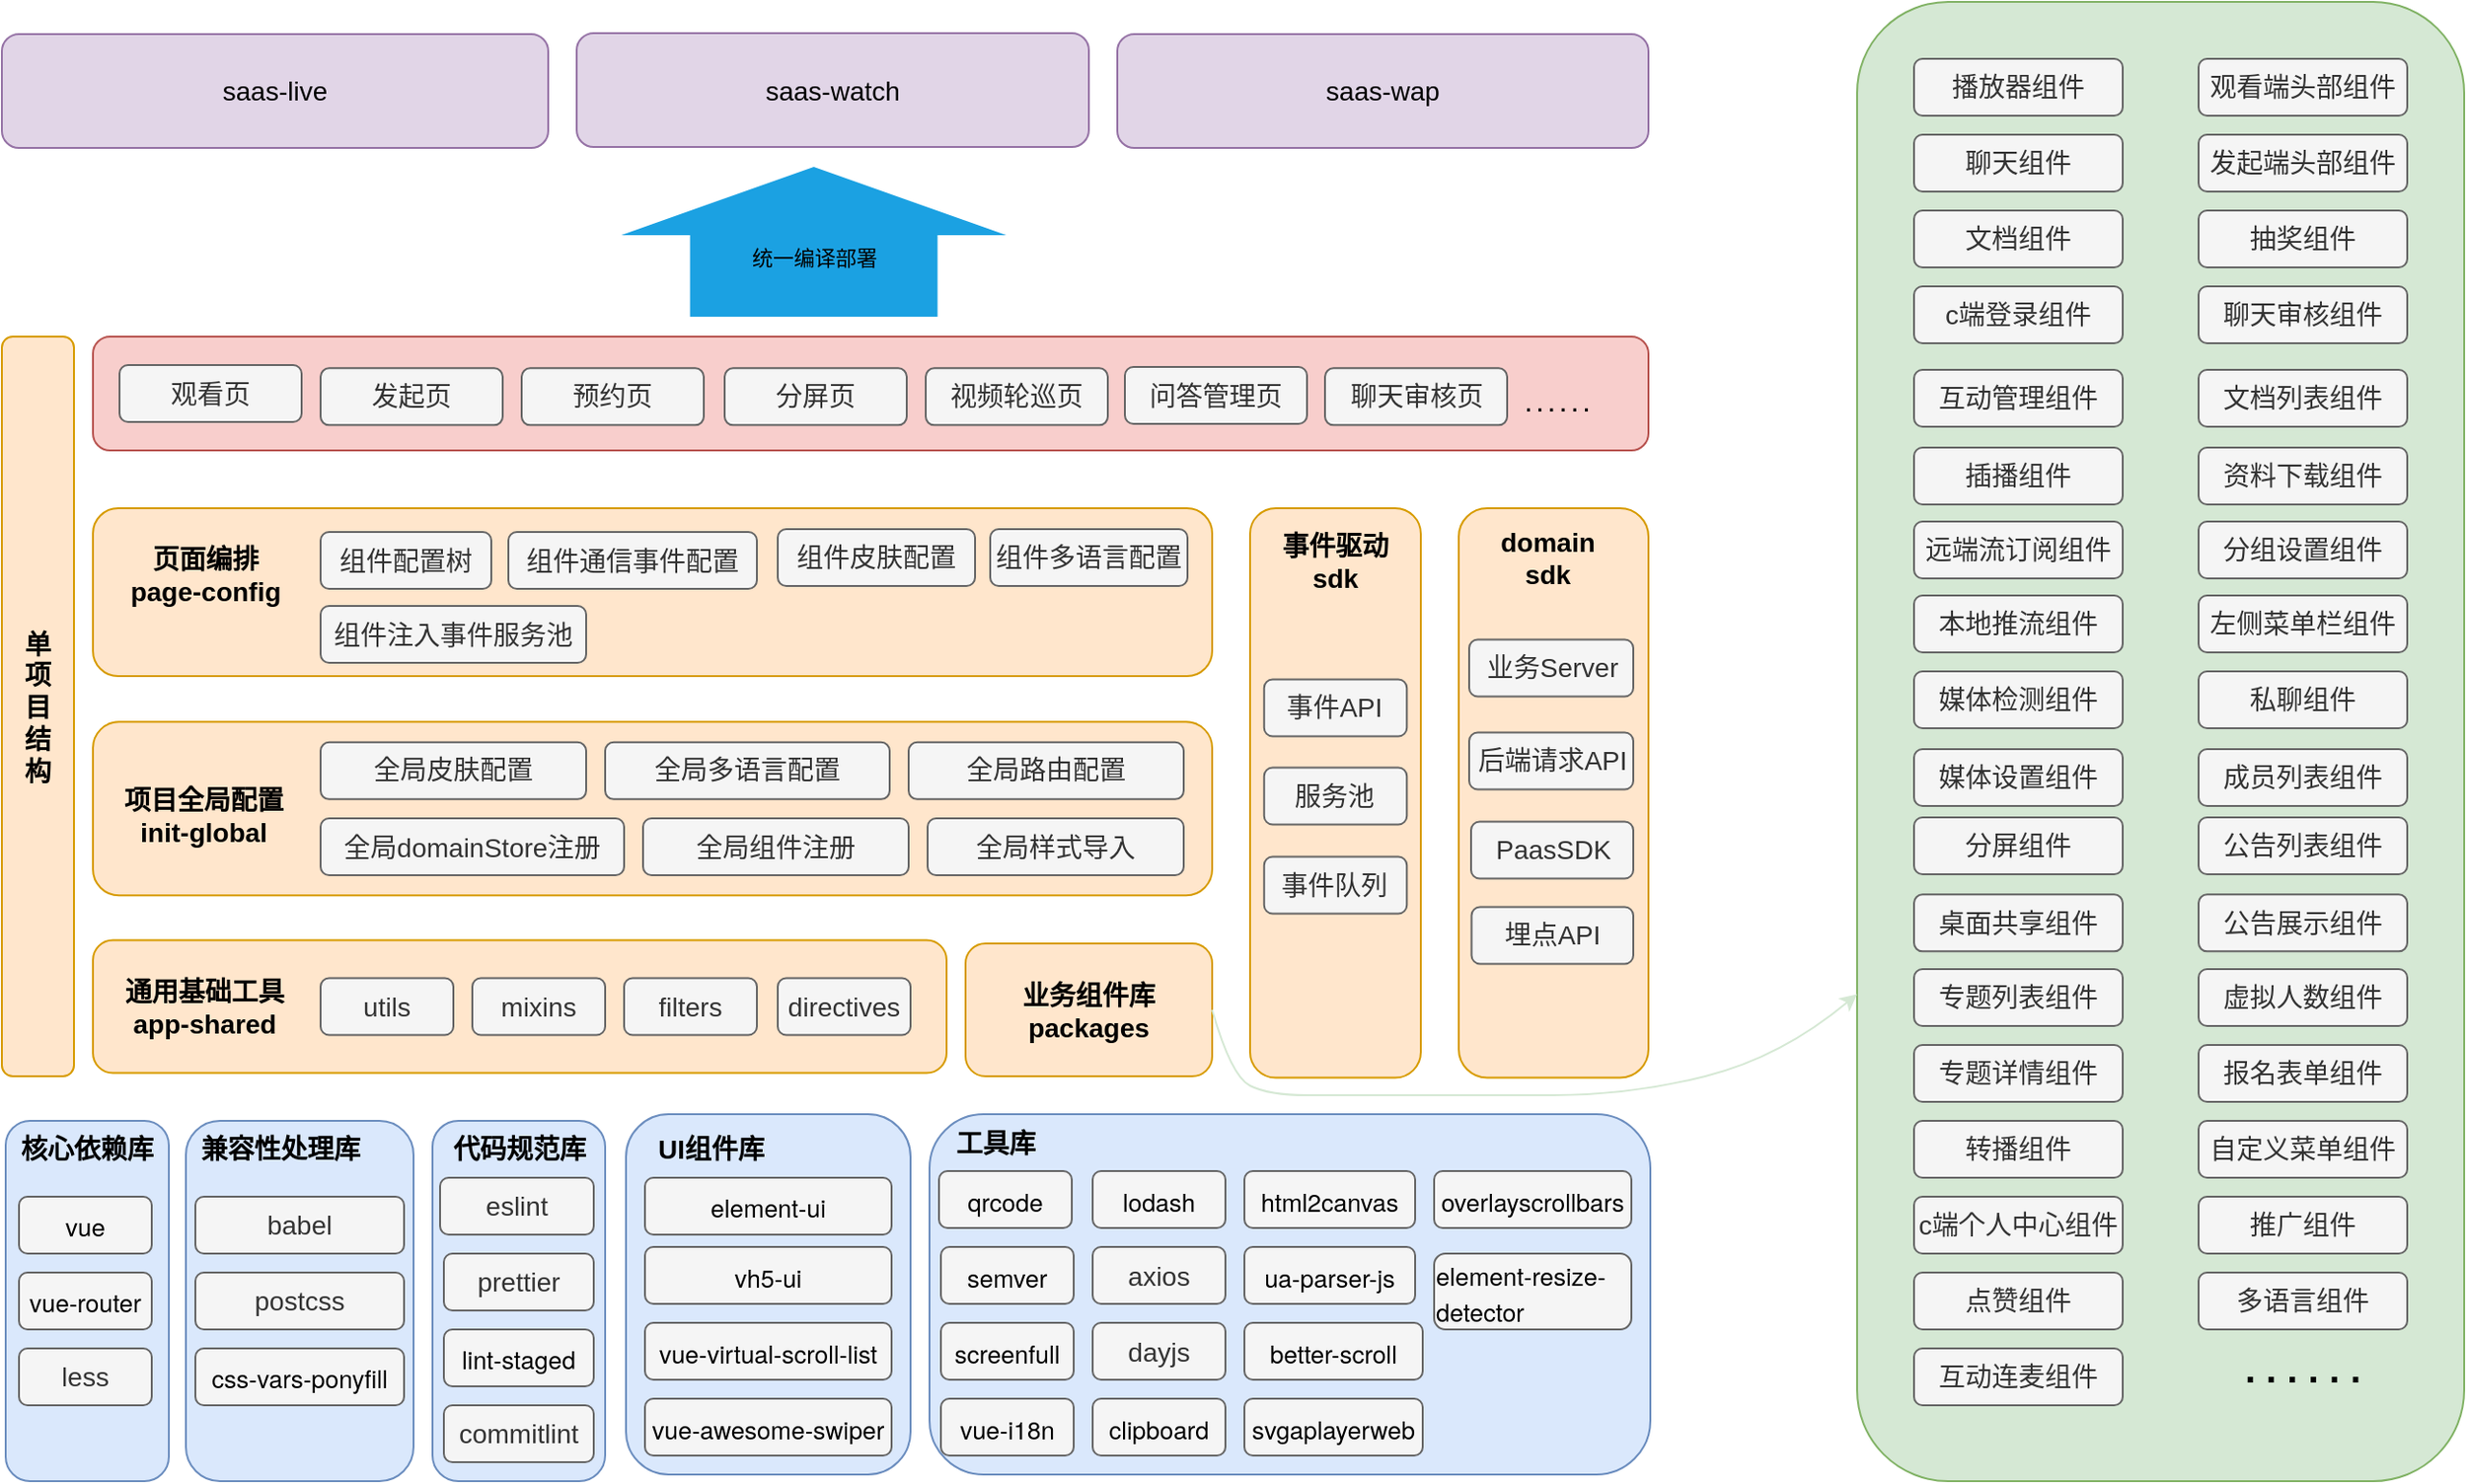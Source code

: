 <mxfile version="20.5.3" type="device"><diagram id="Uu5aqCK5K7ES3KYPdEW4" name="第 1 页"><mxGraphModel dx="1377" dy="705" grid="1" gridSize="10" guides="1" tooltips="1" connect="1" arrows="1" fold="1" page="1" pageScale="1" pageWidth="827" pageHeight="1169" math="0" shadow="0"><root><mxCell id="0"/><mxCell id="1" parent="0"/><mxCell id="Jbma1Zvgl1N0jQV0L-TG-1" value="" style="rounded=1;whiteSpace=wrap;html=1;fillColor=#ffe6cc;strokeColor=#d79b00;" parent="1" vertex="1"><mxGeometry x="208" y="654.75" width="450" height="70" as="geometry"/></mxCell><mxCell id="Jbma1Zvgl1N0jQV0L-TG-2" value="&lt;font style=&quot;font-size: 14px;&quot;&gt;&lt;b&gt;通用基础工具app-shared&lt;/b&gt;&lt;/font&gt;" style="text;html=1;strokeColor=none;fillColor=none;align=center;verticalAlign=middle;whiteSpace=wrap;rounded=0;" parent="1" vertex="1"><mxGeometry x="222" y="674.75" width="90" height="30" as="geometry"/></mxCell><mxCell id="Jbma1Zvgl1N0jQV0L-TG-3" value="&lt;font style=&quot;font-size: 14px;&quot;&gt;utils&lt;/font&gt;" style="rounded=1;whiteSpace=wrap;html=1;fillColor=#f5f5f5;strokeColor=#666666;fontColor=#333333;" parent="1" vertex="1"><mxGeometry x="328" y="674.75" width="70" height="30" as="geometry"/></mxCell><mxCell id="Jbma1Zvgl1N0jQV0L-TG-6" value="&lt;font style=&quot;font-size: 14px;&quot;&gt;filters&lt;/font&gt;" style="rounded=1;whiteSpace=wrap;html=1;fillColor=#f5f5f5;fontColor=#333333;strokeColor=#666666;" parent="1" vertex="1"><mxGeometry x="488" y="674.75" width="70" height="30" as="geometry"/></mxCell><mxCell id="Jbma1Zvgl1N0jQV0L-TG-7" value="&lt;font style=&quot;font-size: 14px;&quot;&gt;directives&lt;/font&gt;" style="rounded=1;whiteSpace=wrap;html=1;fillColor=#f5f5f5;fontColor=#333333;strokeColor=#666666;" parent="1" vertex="1"><mxGeometry x="569" y="674.75" width="70" height="30" as="geometry"/></mxCell><mxCell id="Jbma1Zvgl1N0jQV0L-TG-9" value="&lt;font style=&quot;font-size: 14px;&quot;&gt;&lt;b&gt;业务组件库 packages&lt;/b&gt;&lt;/font&gt;" style="rounded=1;whiteSpace=wrap;html=1;fillColor=#ffe6cc;strokeColor=#d79b00;" parent="1" vertex="1"><mxGeometry x="668" y="656.5" width="130" height="70" as="geometry"/></mxCell><mxCell id="Jbma1Zvgl1N0jQV0L-TG-10" value="" style="rounded=1;whiteSpace=wrap;html=1;fillColor=#d5e8d4;strokeColor=#82b366;" parent="1" vertex="1"><mxGeometry x="1138" y="160" width="320" height="780" as="geometry"/></mxCell><mxCell id="Jbma1Zvgl1N0jQV0L-TG-11" value="&lt;font style=&quot;font-size: 14px&quot;&gt;资料下载组件&lt;/font&gt;" style="rounded=1;whiteSpace=wrap;html=1;fontColor=#333333;fillColor=#f5f5f5;strokeColor=#666666;" parent="1" vertex="1"><mxGeometry x="1318" y="395" width="110" height="30" as="geometry"/></mxCell><mxCell id="Jbma1Zvgl1N0jQV0L-TG-12" value="&lt;font style=&quot;font-size: 14px&quot;&gt;左侧菜单栏组件&lt;/font&gt;" style="rounded=1;whiteSpace=wrap;html=1;fontColor=#333333;fillColor=#f5f5f5;strokeColor=#666666;" parent="1" vertex="1"><mxGeometry x="1318" y="473" width="110" height="30" as="geometry"/></mxCell><mxCell id="Jbma1Zvgl1N0jQV0L-TG-13" value="&lt;span style=&quot;font-size: 14px&quot;&gt;聊天组件&lt;/span&gt;" style="rounded=1;whiteSpace=wrap;html=1;fontColor=#333333;fillColor=#f5f5f5;strokeColor=#666666;" parent="1" vertex="1"><mxGeometry x="1168" y="230" width="110" height="30" as="geometry"/></mxCell><mxCell id="Jbma1Zvgl1N0jQV0L-TG-14" value="&lt;font style=&quot;font-size: 14px&quot;&gt;分屏组件&lt;/font&gt;" style="rounded=1;whiteSpace=wrap;html=1;fontColor=#333333;fillColor=#f5f5f5;strokeColor=#666666;" parent="1" vertex="1"><mxGeometry x="1168" y="590" width="110" height="30" as="geometry"/></mxCell><mxCell id="Jbma1Zvgl1N0jQV0L-TG-15" value="&lt;font style=&quot;font-size: 14px&quot;&gt;专题列表组件&lt;/font&gt;" style="rounded=1;whiteSpace=wrap;html=1;fontColor=#333333;fillColor=#f5f5f5;strokeColor=#666666;" parent="1" vertex="1"><mxGeometry x="1168" y="670" width="110" height="30" as="geometry"/></mxCell><mxCell id="Jbma1Zvgl1N0jQV0L-TG-16" value="&lt;font style=&quot;font-size: 14px&quot;&gt;专题详情组件&lt;/font&gt;" style="rounded=1;whiteSpace=wrap;html=1;fontColor=#333333;fillColor=#f5f5f5;strokeColor=#666666;" parent="1" vertex="1"><mxGeometry x="1168" y="710" width="110" height="30" as="geometry"/></mxCell><mxCell id="Jbma1Zvgl1N0jQV0L-TG-17" value="&lt;font style=&quot;font-size: 14px&quot;&gt;媒体检测组件&lt;/font&gt;" style="rounded=1;whiteSpace=wrap;html=1;fontColor=#333333;fillColor=#f5f5f5;strokeColor=#666666;" parent="1" vertex="1"><mxGeometry x="1168" y="513" width="110" height="30" as="geometry"/></mxCell><mxCell id="Jbma1Zvgl1N0jQV0L-TG-18" value="&lt;font style=&quot;font-size: 14px&quot;&gt;播放器组件&lt;/font&gt;" style="rounded=1;whiteSpace=wrap;html=1;fontColor=#333333;fillColor=#f5f5f5;strokeColor=#666666;" parent="1" vertex="1"><mxGeometry x="1168" y="190" width="110" height="30" as="geometry"/></mxCell><mxCell id="Jbma1Zvgl1N0jQV0L-TG-19" value="&lt;font style=&quot;font-size: 14px&quot;&gt;分组设置组件&lt;/font&gt;" style="rounded=1;whiteSpace=wrap;html=1;fontColor=#333333;fillColor=#f5f5f5;strokeColor=#666666;" parent="1" vertex="1"><mxGeometry x="1318" y="434" width="110" height="30" as="geometry"/></mxCell><mxCell id="Jbma1Zvgl1N0jQV0L-TG-20" value="&lt;span style=&quot;font-size: 14px&quot;&gt;报名表单组件&lt;/span&gt;" style="rounded=1;whiteSpace=wrap;html=1;fontColor=#333333;fillColor=#f5f5f5;strokeColor=#666666;" parent="1" vertex="1"><mxGeometry x="1318" y="710" width="110" height="30" as="geometry"/></mxCell><mxCell id="Jbma1Zvgl1N0jQV0L-TG-21" value="&lt;span style=&quot;font-size: 14px&quot;&gt;转播组件&lt;/span&gt;" style="rounded=1;whiteSpace=wrap;html=1;fontColor=#333333;fillColor=#f5f5f5;strokeColor=#666666;" parent="1" vertex="1"><mxGeometry x="1168" y="750" width="110" height="30" as="geometry"/></mxCell><mxCell id="Jbma1Zvgl1N0jQV0L-TG-22" value="&lt;span style=&quot;font-size: 14px&quot;&gt;c端个人中心组件&lt;/span&gt;" style="rounded=1;whiteSpace=wrap;html=1;fontColor=#333333;fillColor=#f5f5f5;strokeColor=#666666;" parent="1" vertex="1"><mxGeometry x="1168" y="790" width="110" height="30" as="geometry"/></mxCell><mxCell id="Jbma1Zvgl1N0jQV0L-TG-23" value="&lt;span style=&quot;font-size: 14px&quot;&gt;自定义菜单组件&lt;/span&gt;" style="rounded=1;whiteSpace=wrap;html=1;fontColor=#333333;fillColor=#f5f5f5;strokeColor=#666666;" parent="1" vertex="1"><mxGeometry x="1318" y="750" width="110" height="30" as="geometry"/></mxCell><mxCell id="Jbma1Zvgl1N0jQV0L-TG-24" value="&lt;span style=&quot;font-size: 14px&quot;&gt;推广组件&lt;/span&gt;" style="rounded=1;whiteSpace=wrap;html=1;fontColor=#333333;fillColor=#f5f5f5;strokeColor=#666666;" parent="1" vertex="1"><mxGeometry x="1318" y="790" width="110" height="30" as="geometry"/></mxCell><mxCell id="Jbma1Zvgl1N0jQV0L-TG-25" value="&lt;span style=&quot;font-size: 14px&quot;&gt;点赞组件&lt;/span&gt;" style="rounded=1;whiteSpace=wrap;html=1;fontColor=#333333;fillColor=#f5f5f5;strokeColor=#666666;" parent="1" vertex="1"><mxGeometry x="1168" y="830" width="110" height="30" as="geometry"/></mxCell><mxCell id="Jbma1Zvgl1N0jQV0L-TG-26" value="&lt;span style=&quot;font-size: 14px&quot;&gt;虚拟人数组件&lt;/span&gt;" style="rounded=1;whiteSpace=wrap;html=1;fontColor=#333333;fillColor=#f5f5f5;strokeColor=#666666;" parent="1" vertex="1"><mxGeometry x="1318" y="670" width="110" height="30" as="geometry"/></mxCell><mxCell id="Jbma1Zvgl1N0jQV0L-TG-27" value="&lt;span style=&quot;font-size: 14px&quot;&gt;公告展示组件&lt;/span&gt;" style="rounded=1;whiteSpace=wrap;html=1;fontColor=#333333;fillColor=#f5f5f5;strokeColor=#666666;" parent="1" vertex="1"><mxGeometry x="1318" y="630.66" width="110" height="30" as="geometry"/></mxCell><mxCell id="Jbma1Zvgl1N0jQV0L-TG-28" value="&lt;span style=&quot;font-size: 14px&quot;&gt;公告列表组件&lt;/span&gt;" style="rounded=1;whiteSpace=wrap;html=1;fontColor=#333333;fillColor=#f5f5f5;strokeColor=#666666;" parent="1" vertex="1"><mxGeometry x="1318" y="590" width="110" height="30" as="geometry"/></mxCell><mxCell id="Jbma1Zvgl1N0jQV0L-TG-29" value="&lt;font style=&quot;font-size: 14px&quot;&gt;聊天审核组件&lt;/font&gt;" style="rounded=1;whiteSpace=wrap;html=1;fontColor=#333333;fillColor=#f5f5f5;strokeColor=#666666;" parent="1" vertex="1"><mxGeometry x="1318" y="310" width="110" height="30" as="geometry"/></mxCell><mxCell id="Jbma1Zvgl1N0jQV0L-TG-30" value="&lt;span style=&quot;font-size: 14px&quot;&gt;私聊组件&lt;/span&gt;" style="rounded=1;whiteSpace=wrap;html=1;fontColor=#333333;fillColor=#f5f5f5;strokeColor=#666666;" parent="1" vertex="1"><mxGeometry x="1318" y="513" width="110" height="30" as="geometry"/></mxCell><mxCell id="Jbma1Zvgl1N0jQV0L-TG-32" value="&lt;span style=&quot;font-size: 14px&quot;&gt;观看端头部组件&lt;/span&gt;" style="rounded=1;whiteSpace=wrap;html=1;fontColor=#333333;fillColor=#f5f5f5;strokeColor=#666666;" parent="1" vertex="1"><mxGeometry x="1318" y="190" width="110" height="30" as="geometry"/></mxCell><mxCell id="Jbma1Zvgl1N0jQV0L-TG-33" value="&lt;font style=&quot;font-size: 14px&quot;&gt;插播组件&lt;/font&gt;" style="rounded=1;whiteSpace=wrap;html=1;fontColor=#333333;fillColor=#f5f5f5;strokeColor=#666666;" parent="1" vertex="1"><mxGeometry x="1168" y="395" width="110" height="30" as="geometry"/></mxCell><mxCell id="Jbma1Zvgl1N0jQV0L-TG-34" value="&lt;font style=&quot;font-size: 14px&quot;&gt;互动管理组件&lt;/font&gt;" style="rounded=1;whiteSpace=wrap;html=1;fontColor=#333333;fillColor=#f5f5f5;strokeColor=#666666;" parent="1" vertex="1"><mxGeometry x="1168" y="354" width="110" height="30" as="geometry"/></mxCell><mxCell id="Jbma1Zvgl1N0jQV0L-TG-35" value="&lt;span style=&quot;font-size: 14px&quot;&gt;发起端头部组件&lt;/span&gt;" style="rounded=1;whiteSpace=wrap;html=1;fontColor=#333333;fillColor=#f5f5f5;strokeColor=#666666;" parent="1" vertex="1"><mxGeometry x="1318" y="230" width="110" height="30" as="geometry"/></mxCell><mxCell id="Jbma1Zvgl1N0jQV0L-TG-36" value="&lt;span style=&quot;font-size: 14px&quot;&gt;c端登录组件&lt;/span&gt;" style="rounded=1;whiteSpace=wrap;html=1;fontColor=#333333;fillColor=#f5f5f5;strokeColor=#666666;" parent="1" vertex="1"><mxGeometry x="1168" y="310" width="110" height="30" as="geometry"/></mxCell><mxCell id="Jbma1Zvgl1N0jQV0L-TG-37" value="&lt;span style=&quot;font-size: 14px&quot;&gt;成员列表组件&lt;/span&gt;" style="rounded=1;whiteSpace=wrap;html=1;fontColor=#333333;fillColor=#f5f5f5;strokeColor=#666666;" parent="1" vertex="1"><mxGeometry x="1318" y="554" width="110" height="30" as="geometry"/></mxCell><mxCell id="Jbma1Zvgl1N0jQV0L-TG-38" value="&lt;span style=&quot;font-size: 14px&quot;&gt;文档列表组件&lt;/span&gt;" style="rounded=1;whiteSpace=wrap;html=1;fontColor=#333333;fillColor=#f5f5f5;strokeColor=#666666;" parent="1" vertex="1"><mxGeometry x="1318" y="354" width="110" height="30" as="geometry"/></mxCell><mxCell id="Jbma1Zvgl1N0jQV0L-TG-39" value="&lt;span style=&quot;font-size: 14px&quot;&gt;文档组件&lt;/span&gt;" style="rounded=1;whiteSpace=wrap;html=1;fontColor=#333333;fillColor=#f5f5f5;strokeColor=#666666;" parent="1" vertex="1"><mxGeometry x="1168" y="270" width="110" height="30" as="geometry"/></mxCell><mxCell id="Jbma1Zvgl1N0jQV0L-TG-40" value="&lt;span style=&quot;font-size: 14px&quot;&gt;本地推流组件&lt;/span&gt;" style="rounded=1;whiteSpace=wrap;html=1;fontColor=#333333;fillColor=#f5f5f5;strokeColor=#666666;" parent="1" vertex="1"><mxGeometry x="1168" y="473" width="110" height="30" as="geometry"/></mxCell><mxCell id="Jbma1Zvgl1N0jQV0L-TG-41" value="&lt;span style=&quot;font-size: 14px&quot;&gt;远端流订阅组件&lt;/span&gt;" style="rounded=1;whiteSpace=wrap;html=1;fontColor=#333333;fillColor=#f5f5f5;strokeColor=#666666;" parent="1" vertex="1"><mxGeometry x="1168" y="434" width="110" height="30" as="geometry"/></mxCell><mxCell id="Jbma1Zvgl1N0jQV0L-TG-42" value="&lt;span style=&quot;font-size: 14px&quot;&gt;媒体设置组件&lt;/span&gt;" style="rounded=1;whiteSpace=wrap;html=1;fontColor=#333333;fillColor=#f5f5f5;strokeColor=#666666;" parent="1" vertex="1"><mxGeometry x="1168" y="554" width="110" height="30" as="geometry"/></mxCell><mxCell id="Jbma1Zvgl1N0jQV0L-TG-43" value="&lt;span style=&quot;font-size: 14px&quot;&gt;多语言组件&lt;/span&gt;" style="rounded=1;whiteSpace=wrap;html=1;fontColor=#333333;fillColor=#f5f5f5;strokeColor=#666666;" parent="1" vertex="1"><mxGeometry x="1318" y="830" width="110" height="30" as="geometry"/></mxCell><mxCell id="Jbma1Zvgl1N0jQV0L-TG-44" value="&lt;font style=&quot;font-size: 14px&quot;&gt;桌面共享组件&lt;/font&gt;" style="rounded=1;whiteSpace=wrap;html=1;fontColor=#333333;fillColor=#f5f5f5;strokeColor=#666666;" parent="1" vertex="1"><mxGeometry x="1168" y="630.66" width="110" height="30" as="geometry"/></mxCell><mxCell id="Jbma1Zvgl1N0jQV0L-TG-45" value="&lt;span style=&quot;font-size: 14px&quot;&gt;互动连麦组件&lt;/span&gt;" style="rounded=1;whiteSpace=wrap;html=1;fontColor=#333333;fillColor=#f5f5f5;strokeColor=#666666;" parent="1" vertex="1"><mxGeometry x="1168" y="870" width="110" height="30" as="geometry"/></mxCell><mxCell id="Jbma1Zvgl1N0jQV0L-TG-46" value="&lt;font style=&quot;font-size: 20px&quot; color=&quot;#000000&quot;&gt;&lt;b style=&quot;line-height: 100%&quot;&gt;. . . . . .&lt;/b&gt;&lt;/font&gt;" style="text;html=1;strokeColor=none;fillColor=none;align=center;verticalAlign=middle;whiteSpace=wrap;rounded=0;" parent="1" vertex="1"><mxGeometry x="1338" y="870" width="70" height="20" as="geometry"/></mxCell><mxCell id="Jbma1Zvgl1N0jQV0L-TG-49" value="" style="rounded=1;whiteSpace=wrap;html=1;fillColor=#ffe6cc;strokeColor=#d79b00;" parent="1" vertex="1"><mxGeometry x="208" y="539.66" width="590" height="91.5" as="geometry"/></mxCell><mxCell id="Jbma1Zvgl1N0jQV0L-TG-50" value="" style="rounded=1;whiteSpace=wrap;html=1;fillColor=#ffe6cc;strokeColor=#d79b00;" parent="1" vertex="1"><mxGeometry x="208" y="427" width="590" height="88.5" as="geometry"/></mxCell><mxCell id="Jbma1Zvgl1N0jQV0L-TG-51" value="&lt;font style=&quot;font-size: 14px;&quot;&gt;&lt;b&gt;项目全局配置init-global&lt;/b&gt;&lt;/font&gt;" style="text;html=1;strokeColor=none;fillColor=none;align=center;verticalAlign=middle;whiteSpace=wrap;rounded=0;" parent="1" vertex="1"><mxGeometry x="221" y="573.66" width="91" height="30" as="geometry"/></mxCell><mxCell id="Jbma1Zvgl1N0jQV0L-TG-52" value="&lt;font style=&quot;font-size: 14px;&quot;&gt;全局多语言配置&lt;/font&gt;" style="rounded=1;whiteSpace=wrap;html=1;fillColor=#f5f5f5;strokeColor=#666666;fontColor=#333333;" parent="1" vertex="1"><mxGeometry x="478" y="550.41" width="150" height="30" as="geometry"/></mxCell><mxCell id="Jbma1Zvgl1N0jQV0L-TG-53" value="&lt;font style=&quot;font-size: 14px;&quot;&gt;全局路由配置&lt;/font&gt;" style="rounded=1;whiteSpace=wrap;html=1;fillColor=#f5f5f5;strokeColor=#666666;fontColor=#333333;" parent="1" vertex="1"><mxGeometry x="638" y="550.41" width="145" height="30" as="geometry"/></mxCell><mxCell id="Jbma1Zvgl1N0jQV0L-TG-54" value="&lt;span style=&quot;font-size: 14px;&quot;&gt;全局组件注册&lt;/span&gt;" style="rounded=1;whiteSpace=wrap;html=1;fillColor=#f5f5f5;strokeColor=#666666;fontColor=#333333;" parent="1" vertex="1"><mxGeometry x="498" y="590.5" width="140" height="30" as="geometry"/></mxCell><mxCell id="Jbma1Zvgl1N0jQV0L-TG-55" value="&lt;font style=&quot;font-size: 14px;&quot;&gt;全局domainStore注册&lt;/font&gt;" style="rounded=1;whiteSpace=wrap;html=1;fillColor=#f5f5f5;strokeColor=#666666;fontColor=#333333;" parent="1" vertex="1"><mxGeometry x="328" y="590.5" width="160" height="30" as="geometry"/></mxCell><mxCell id="Jbma1Zvgl1N0jQV0L-TG-57" value="&lt;span style=&quot;font-size: 14px;&quot;&gt;全局皮肤配置&lt;/span&gt;" style="rounded=1;whiteSpace=wrap;html=1;fillColor=#f5f5f5;strokeColor=#666666;fontColor=#333333;" parent="1" vertex="1"><mxGeometry x="328" y="550.41" width="140" height="30" as="geometry"/></mxCell><mxCell id="Jbma1Zvgl1N0jQV0L-TG-58" value="" style="rounded=1;whiteSpace=wrap;html=1;fillColor=#ffe6cc;strokeColor=#d79b00;" parent="1" vertex="1"><mxGeometry x="928" y="427" width="100" height="300.25" as="geometry"/></mxCell><mxCell id="Jbma1Zvgl1N0jQV0L-TG-59" value="&lt;font style=&quot;font-size: 14px;&quot;&gt;&lt;b&gt;domain sdk&lt;/b&gt;&lt;/font&gt;" style="text;html=1;strokeColor=none;fillColor=none;align=center;verticalAlign=middle;whiteSpace=wrap;rounded=0;" parent="1" vertex="1"><mxGeometry x="944.5" y="437.75" width="60" height="30" as="geometry"/></mxCell><mxCell id="Jbma1Zvgl1N0jQV0L-TG-60" value="&lt;font style=&quot;font-size: 14px;&quot;&gt;mixins&lt;/font&gt;" style="rounded=1;whiteSpace=wrap;html=1;fillColor=#f5f5f5;strokeColor=#666666;fontColor=#333333;" parent="1" vertex="1"><mxGeometry x="408" y="674.75" width="70" height="30" as="geometry"/></mxCell><mxCell id="Jbma1Zvgl1N0jQV0L-TG-61" value="&lt;font style=&quot;font-size: 14px;&quot;&gt;&lt;b&gt;页面编排&lt;br&gt;page-config&lt;br&gt;&lt;/b&gt;&lt;/font&gt;" style="text;html=1;strokeColor=none;fillColor=none;align=center;verticalAlign=middle;whiteSpace=wrap;rounded=0;" parent="1" vertex="1"><mxGeometry x="222" y="447" width="91" height="30" as="geometry"/></mxCell><mxCell id="Jbma1Zvgl1N0jQV0L-TG-63" value="&lt;span style=&quot;font-size: 14px;&quot;&gt;组件皮肤配置&lt;/span&gt;" style="rounded=1;whiteSpace=wrap;html=1;fillColor=#f5f5f5;strokeColor=#666666;fontColor=#333333;" parent="1" vertex="1"><mxGeometry x="569" y="438" width="104" height="30" as="geometry"/></mxCell><mxCell id="Jbma1Zvgl1N0jQV0L-TG-64" value="&lt;span style=&quot;font-size: 14px;&quot;&gt;组件配置树&lt;/span&gt;" style="rounded=1;whiteSpace=wrap;html=1;fillColor=#f5f5f5;strokeColor=#666666;fontColor=#333333;" parent="1" vertex="1"><mxGeometry x="328" y="439.5" width="90" height="30" as="geometry"/></mxCell><mxCell id="Jbma1Zvgl1N0jQV0L-TG-65" value="&lt;span style=&quot;font-size: 14px;&quot;&gt;组件通信事件配置&lt;/span&gt;" style="rounded=1;whiteSpace=wrap;html=1;fillColor=#f5f5f5;strokeColor=#666666;fontColor=#333333;" parent="1" vertex="1"><mxGeometry x="427" y="439.5" width="131" height="30" as="geometry"/></mxCell><mxCell id="Jbma1Zvgl1N0jQV0L-TG-66" value="&lt;span style=&quot;font-size: 14px;&quot;&gt;组件注入事件服务池&lt;/span&gt;" style="rounded=1;whiteSpace=wrap;html=1;fillColor=#f5f5f5;strokeColor=#666666;fontColor=#333333;" parent="1" vertex="1"><mxGeometry x="328" y="478.5" width="140" height="30" as="geometry"/></mxCell><mxCell id="Jbma1Zvgl1N0jQV0L-TG-69" value="" style="rounded=1;whiteSpace=wrap;html=1;fontSize=14;fillColor=#f8cecc;strokeColor=#b85450;" parent="1" vertex="1"><mxGeometry x="208" y="336.5" width="820" height="60" as="geometry"/></mxCell><mxCell id="Jbma1Zvgl1N0jQV0L-TG-70" value="&lt;span style=&quot;font-size: 14px;&quot;&gt;观看页&lt;/span&gt;" style="rounded=1;whiteSpace=wrap;html=1;fillColor=#f5f5f5;strokeColor=#666666;fontColor=#333333;" parent="1" vertex="1"><mxGeometry x="222" y="351.5" width="96" height="30" as="geometry"/></mxCell><mxCell id="Jbma1Zvgl1N0jQV0L-TG-72" value="&lt;span style=&quot;font-size: 14px;&quot;&gt;发起页&lt;/span&gt;" style="rounded=1;whiteSpace=wrap;html=1;fillColor=#f5f5f5;strokeColor=#666666;fontColor=#333333;" parent="1" vertex="1"><mxGeometry x="328" y="353.16" width="96" height="30" as="geometry"/></mxCell><mxCell id="Jbma1Zvgl1N0jQV0L-TG-73" value="&lt;span style=&quot;font-size: 14px;&quot;&gt;预约页&lt;/span&gt;" style="rounded=1;whiteSpace=wrap;html=1;fillColor=#f5f5f5;strokeColor=#666666;fontColor=#333333;" parent="1" vertex="1"><mxGeometry x="434" y="353.16" width="96" height="30" as="geometry"/></mxCell><mxCell id="Jbma1Zvgl1N0jQV0L-TG-74" value="&lt;span style=&quot;font-size: 14px;&quot;&gt;分屏页&lt;/span&gt;" style="rounded=1;whiteSpace=wrap;html=1;fillColor=#f5f5f5;strokeColor=#666666;fontColor=#333333;" parent="1" vertex="1"><mxGeometry x="541" y="353.16" width="96" height="30" as="geometry"/></mxCell><mxCell id="Jbma1Zvgl1N0jQV0L-TG-75" value="&lt;span style=&quot;font-size: 14px;&quot;&gt;视频轮巡页&lt;/span&gt;" style="rounded=1;whiteSpace=wrap;html=1;fillColor=#f5f5f5;strokeColor=#666666;fontColor=#333333;" parent="1" vertex="1"><mxGeometry x="647" y="353.16" width="96" height="30" as="geometry"/></mxCell><mxCell id="Jbma1Zvgl1N0jQV0L-TG-78" value="&lt;font style=&quot;font-size: 11px;&quot; color=&quot;#000000&quot;&gt;&lt;b style=&quot;line-height: 100%; font-size: 11px;&quot;&gt;. . . . . .&lt;/b&gt;&lt;/font&gt;" style="text;html=1;strokeColor=none;fillColor=none;align=center;verticalAlign=middle;whiteSpace=wrap;rounded=0;fontSize=11;" parent="1" vertex="1"><mxGeometry x="944.5" y="361.5" width="70" height="20" as="geometry"/></mxCell><mxCell id="Jbma1Zvgl1N0jQV0L-TG-79" value="saas-live" style="rounded=1;whiteSpace=wrap;html=1;fontSize=14;fillColor=#e1d5e7;strokeColor=#9673a6;" parent="1" vertex="1"><mxGeometry x="160" y="177" width="288" height="60" as="geometry"/></mxCell><mxCell id="Jbma1Zvgl1N0jQV0L-TG-86" value="saas-watch" style="rounded=1;whiteSpace=wrap;html=1;fontSize=14;fillColor=#e1d5e7;strokeColor=#9673a6;" parent="1" vertex="1"><mxGeometry x="463" y="176.5" width="270" height="60" as="geometry"/></mxCell><mxCell id="Jbma1Zvgl1N0jQV0L-TG-87" value="saas-wap" style="rounded=1;whiteSpace=wrap;html=1;fontSize=14;fillColor=#e1d5e7;strokeColor=#9673a6;" parent="1" vertex="1"><mxGeometry x="748" y="177" width="280" height="60" as="geometry"/></mxCell><mxCell id="azCMLGbO18qGwkc80xpG-1" value="" style="rounded=1;whiteSpace=wrap;html=1;fillColor=#dae8fc;strokeColor=#6c8ebf;" vertex="1" parent="1"><mxGeometry x="257" y="750" width="120" height="190" as="geometry"/></mxCell><mxCell id="azCMLGbO18qGwkc80xpG-3" value="&lt;span style=&quot;font-size: 14px;&quot;&gt;&lt;b&gt;兼容性处理库&lt;/b&gt;&lt;/span&gt;" style="text;html=1;strokeColor=none;fillColor=none;align=center;verticalAlign=middle;whiteSpace=wrap;rounded=0;" vertex="1" parent="1"><mxGeometry x="262" y="750" width="90" height="30" as="geometry"/></mxCell><mxCell id="azCMLGbO18qGwkc80xpG-5" value="&lt;font style=&quot;font-size: 14px;&quot;&gt;postcss&lt;/font&gt;" style="rounded=1;whiteSpace=wrap;html=1;fillColor=#f5f5f5;strokeColor=#666666;fontColor=#333333;" vertex="1" parent="1"><mxGeometry x="262" y="830" width="110" height="30" as="geometry"/></mxCell><mxCell id="azCMLGbO18qGwkc80xpG-6" value="&lt;p style=&quot;margin: 0px; font-variant-numeric: normal; font-variant-east-asian: normal; font-stretch: normal; font-size: 13px; line-height: normal; font-family: &amp;quot;Helvetica Neue&amp;quot;; color: rgb(0, 0, 0); text-align: start;&quot; class=&quot;p1&quot;&gt;css-vars-ponyfill&lt;/p&gt;" style="rounded=1;whiteSpace=wrap;html=1;fillColor=#f5f5f5;strokeColor=#666666;fontColor=#333333;" vertex="1" parent="1"><mxGeometry x="262" y="870" width="110" height="30" as="geometry"/></mxCell><mxCell id="azCMLGbO18qGwkc80xpG-9" value="&lt;span style=&quot;font-size: 14px;&quot;&gt;babel&lt;/span&gt;" style="rounded=1;whiteSpace=wrap;html=1;fillColor=#f5f5f5;strokeColor=#666666;fontColor=#333333;" vertex="1" parent="1"><mxGeometry x="262" y="790" width="110" height="30" as="geometry"/></mxCell><mxCell id="azCMLGbO18qGwkc80xpG-42" value="" style="rounded=1;whiteSpace=wrap;html=1;fillColor=#dae8fc;strokeColor=#6c8ebf;" vertex="1" parent="1"><mxGeometry x="387" y="750" width="91" height="190" as="geometry"/></mxCell><mxCell id="azCMLGbO18qGwkc80xpG-43" value="&lt;span style=&quot;font-size: 14px;&quot;&gt;&lt;b&gt;代码规范库&lt;/b&gt;&lt;/span&gt;" style="text;html=1;strokeColor=none;fillColor=none;align=center;verticalAlign=middle;whiteSpace=wrap;rounded=0;" vertex="1" parent="1"><mxGeometry x="388" y="750" width="90" height="30" as="geometry"/></mxCell><mxCell id="azCMLGbO18qGwkc80xpG-7" value="&lt;span style=&quot;font-size: 14px;&quot;&gt;eslint&lt;/span&gt;" style="rounded=1;whiteSpace=wrap;html=1;fillColor=#f5f5f5;strokeColor=#666666;fontColor=#333333;" vertex="1" parent="1"><mxGeometry x="391" y="780" width="81" height="30" as="geometry"/></mxCell><mxCell id="azCMLGbO18qGwkc80xpG-8" value="&lt;p style=&quot;margin: 0px; font-variant-numeric: normal; font-variant-east-asian: normal; font-stretch: normal; font-size: 13px; line-height: normal; font-family: &amp;quot;Helvetica Neue&amp;quot;; color: rgb(0, 0, 0); text-align: start;&quot; class=&quot;p1&quot;&gt;lint-staged&lt;/p&gt;" style="rounded=1;whiteSpace=wrap;html=1;fillColor=#f5f5f5;strokeColor=#666666;fontColor=#333333;" vertex="1" parent="1"><mxGeometry x="393" y="860" width="79" height="30" as="geometry"/></mxCell><mxCell id="azCMLGbO18qGwkc80xpG-21" value="&lt;span style=&quot;font-size: 14px;&quot;&gt;prettier&lt;/span&gt;" style="rounded=1;whiteSpace=wrap;html=1;fillColor=#f5f5f5;strokeColor=#666666;fontColor=#333333;" vertex="1" parent="1"><mxGeometry x="393" y="820" width="79" height="30" as="geometry"/></mxCell><mxCell id="azCMLGbO18qGwkc80xpG-26" value="&lt;span style=&quot;font-size: 14px;&quot;&gt;commitlint&lt;/span&gt;" style="rounded=1;whiteSpace=wrap;html=1;fillColor=#f5f5f5;strokeColor=#666666;fontColor=#333333;" vertex="1" parent="1"><mxGeometry x="393" y="900" width="79" height="30" as="geometry"/></mxCell><mxCell id="azCMLGbO18qGwkc80xpG-44" value="" style="rounded=1;whiteSpace=wrap;html=1;fillColor=#dae8fc;strokeColor=#6c8ebf;" vertex="1" parent="1"><mxGeometry x="162" y="750" width="86" height="190" as="geometry"/></mxCell><mxCell id="azCMLGbO18qGwkc80xpG-22" value="&lt;p style=&quot;margin: 0px; font-variant-numeric: normal; font-variant-east-asian: normal; font-stretch: normal; font-size: 13px; line-height: normal; font-family: &amp;quot;Helvetica Neue&amp;quot;; color: rgb(0, 0, 0); text-align: start;&quot; class=&quot;p1&quot;&gt;vue-router&lt;/p&gt;" style="rounded=1;whiteSpace=wrap;html=1;fillColor=#f5f5f5;strokeColor=#666666;fontColor=#333333;" vertex="1" parent="1"><mxGeometry x="169" y="830" width="70" height="30" as="geometry"/></mxCell><mxCell id="azCMLGbO18qGwkc80xpG-23" value="&lt;font style=&quot;font-size: 14px;&quot;&gt;less&lt;/font&gt;" style="rounded=1;whiteSpace=wrap;html=1;fillColor=#f5f5f5;strokeColor=#666666;fontColor=#333333;" vertex="1" parent="1"><mxGeometry x="169" y="870" width="70" height="30" as="geometry"/></mxCell><mxCell id="azCMLGbO18qGwkc80xpG-24" value="&lt;p style=&quot;margin: 0px; font-variant-numeric: normal; font-variant-east-asian: normal; font-stretch: normal; font-size: 13px; line-height: normal; font-family: &amp;quot;Helvetica Neue&amp;quot;; color: rgb(0, 0, 0); text-align: start;&quot; class=&quot;p1&quot;&gt;vue&lt;/p&gt;" style="rounded=1;whiteSpace=wrap;html=1;fillColor=#f5f5f5;strokeColor=#666666;fontColor=#333333;" vertex="1" parent="1"><mxGeometry x="169" y="790" width="70" height="30" as="geometry"/></mxCell><mxCell id="azCMLGbO18qGwkc80xpG-45" value="&lt;span style=&quot;font-size: 14px;&quot;&gt;&lt;b&gt;核心依赖库&lt;/b&gt;&lt;/span&gt;" style="text;html=1;strokeColor=none;fillColor=none;align=center;verticalAlign=middle;whiteSpace=wrap;rounded=0;" vertex="1" parent="1"><mxGeometry x="160" y="750" width="90" height="30" as="geometry"/></mxCell><mxCell id="azCMLGbO18qGwkc80xpG-46" value="" style="rounded=1;whiteSpace=wrap;html=1;fillColor=#dae8fc;strokeColor=#6c8ebf;" vertex="1" parent="1"><mxGeometry x="649" y="746.5" width="380" height="190" as="geometry"/></mxCell><mxCell id="azCMLGbO18qGwkc80xpG-47" value="&lt;span style=&quot;font-size: 14px;&quot;&gt;&lt;b&gt;工具库&lt;/b&gt;&lt;/span&gt;" style="text;html=1;strokeColor=none;fillColor=none;align=center;verticalAlign=middle;whiteSpace=wrap;rounded=0;" vertex="1" parent="1"><mxGeometry x="639" y="746.5" width="90" height="30" as="geometry"/></mxCell><mxCell id="azCMLGbO18qGwkc80xpG-25" value="&lt;p style=&quot;margin: 0px; font-variant-numeric: normal; font-variant-east-asian: normal; font-stretch: normal; font-size: 13px; line-height: normal; font-family: &amp;quot;Helvetica Neue&amp;quot;; color: rgb(0, 0, 0); text-align: start;&quot; class=&quot;p1&quot;&gt;semver&lt;/p&gt;" style="rounded=1;whiteSpace=wrap;html=1;fillColor=#f5f5f5;strokeColor=#666666;fontColor=#333333;" vertex="1" parent="1"><mxGeometry x="655" y="816.5" width="70" height="30" as="geometry"/></mxCell><mxCell id="azCMLGbO18qGwkc80xpG-27" value="&lt;p style=&quot;margin: 0px; font-variant-numeric: normal; font-variant-east-asian: normal; font-stretch: normal; font-size: 13px; line-height: normal; font-family: &amp;quot;Helvetica Neue&amp;quot;; color: rgb(0, 0, 0); text-align: start;&quot; class=&quot;p1&quot;&gt;screenfull&lt;/p&gt;" style="rounded=1;whiteSpace=wrap;html=1;fillColor=#f5f5f5;strokeColor=#666666;fontColor=#333333;" vertex="1" parent="1"><mxGeometry x="655" y="856.5" width="70" height="30" as="geometry"/></mxCell><mxCell id="azCMLGbO18qGwkc80xpG-28" value="&lt;font style=&quot;font-size: 14px;&quot;&gt;axios&lt;/font&gt;" style="rounded=1;whiteSpace=wrap;html=1;fillColor=#f5f5f5;strokeColor=#666666;fontColor=#333333;" vertex="1" parent="1"><mxGeometry x="735" y="816.5" width="70" height="30" as="geometry"/></mxCell><mxCell id="azCMLGbO18qGwkc80xpG-29" value="&lt;p style=&quot;margin: 0px; font-variant-numeric: normal; font-variant-east-asian: normal; font-stretch: normal; font-size: 13px; line-height: normal; font-family: &amp;quot;Helvetica Neue&amp;quot;; color: rgb(0, 0, 0); text-align: start;&quot; class=&quot;p1&quot;&gt;qrcode&lt;/p&gt;" style="rounded=1;whiteSpace=wrap;html=1;fillColor=#f5f5f5;strokeColor=#666666;fontColor=#333333;" vertex="1" parent="1"><mxGeometry x="529" y="797.5" width="70" height="119" as="geometry"/></mxCell><mxCell id="azCMLGbO18qGwkc80xpG-31" value="&lt;p style=&quot;margin: 0px; font-variant-numeric: normal; font-variant-east-asian: normal; font-stretch: normal; font-size: 13px; line-height: normal; font-family: &amp;quot;Helvetica Neue&amp;quot;; color: rgb(0, 0, 0); text-align: start;&quot; class=&quot;p1&quot;&gt;overlayscrollbars&lt;/p&gt;" style="rounded=1;whiteSpace=wrap;html=1;fillColor=#f5f5f5;strokeColor=#666666;fontColor=#333333;" vertex="1" parent="1"><mxGeometry x="915" y="776.5" width="104" height="30" as="geometry"/></mxCell><mxCell id="azCMLGbO18qGwkc80xpG-32" value="&lt;p style=&quot;margin: 0px; font-variant-numeric: normal; font-variant-east-asian: normal; font-stretch: normal; font-size: 13px; line-height: normal; font-family: &amp;quot;Helvetica Neue&amp;quot;; color: rgb(0, 0, 0); text-align: start;&quot; class=&quot;p1&quot;&gt;better-scroll&lt;/p&gt;" style="rounded=1;whiteSpace=wrap;html=1;fillColor=#f5f5f5;strokeColor=#666666;fontColor=#333333;" vertex="1" parent="1"><mxGeometry x="815" y="856.5" width="94" height="30" as="geometry"/></mxCell><mxCell id="azCMLGbO18qGwkc80xpG-34" value="&lt;p style=&quot;margin: 0px; font-variant-numeric: normal; font-variant-east-asian: normal; font-stretch: normal; font-size: 13px; line-height: normal; font-family: &amp;quot;Helvetica Neue&amp;quot;; color: rgb(0, 0, 0); text-align: start;&quot; class=&quot;p1&quot;&gt;ua-parser-js&lt;/p&gt;" style="rounded=1;whiteSpace=wrap;html=1;fillColor=#f5f5f5;strokeColor=#666666;fontColor=#333333;" vertex="1" parent="1"><mxGeometry x="815" y="816.5" width="90" height="30" as="geometry"/></mxCell><mxCell id="azCMLGbO18qGwkc80xpG-36" value="&lt;p style=&quot;margin: 0px; font-variant-numeric: normal; font-variant-east-asian: normal; font-stretch: normal; font-size: 13px; line-height: normal; font-family: &amp;quot;Helvetica Neue&amp;quot;; color: rgb(0, 0, 0); text-align: start;&quot; class=&quot;p1&quot;&gt;clipboard&lt;/p&gt;" style="rounded=1;whiteSpace=wrap;html=1;fillColor=#f5f5f5;strokeColor=#666666;fontColor=#333333;" vertex="1" parent="1"><mxGeometry x="735" y="896.5" width="70" height="30" as="geometry"/></mxCell><mxCell id="azCMLGbO18qGwkc80xpG-37" value="&lt;p style=&quot;margin: 0px; font-variant-numeric: normal; font-variant-east-asian: normal; font-stretch: normal; font-size: 13px; line-height: normal; font-family: &amp;quot;Helvetica Neue&amp;quot;; color: rgb(0, 0, 0); text-align: start;&quot; class=&quot;p1&quot;&gt;lodash&lt;/p&gt;" style="rounded=1;whiteSpace=wrap;html=1;fillColor=#f5f5f5;strokeColor=#666666;fontColor=#333333;" vertex="1" parent="1"><mxGeometry x="735" y="776.5" width="70" height="30" as="geometry"/></mxCell><mxCell id="azCMLGbO18qGwkc80xpG-38" value="&lt;p style=&quot;margin: 0px; font-variant-numeric: normal; font-variant-east-asian: normal; font-stretch: normal; font-size: 13px; line-height: normal; font-family: &amp;quot;Helvetica Neue&amp;quot;; color: rgb(0, 0, 0); text-align: start;&quot; class=&quot;p1&quot;&gt;svgaplayerweb&lt;/p&gt;" style="rounded=1;whiteSpace=wrap;html=1;fillColor=#f5f5f5;strokeColor=#666666;fontColor=#333333;" vertex="1" parent="1"><mxGeometry x="815" y="896.5" width="94" height="30" as="geometry"/></mxCell><mxCell id="azCMLGbO18qGwkc80xpG-39" value="&lt;p style=&quot;margin: 0px; font-variant-numeric: normal; font-variant-east-asian: normal; font-stretch: normal; font-size: 13px; line-height: normal; font-family: &amp;quot;Helvetica Neue&amp;quot;; color: rgb(0, 0, 0); text-align: start;&quot; class=&quot;p1&quot;&gt;qrcode&lt;/p&gt;" style="rounded=1;whiteSpace=wrap;html=1;fillColor=#f5f5f5;strokeColor=#666666;fontColor=#333333;" vertex="1" parent="1"><mxGeometry x="654" y="776.5" width="70" height="30" as="geometry"/></mxCell><mxCell id="azCMLGbO18qGwkc80xpG-40" value="&lt;p style=&quot;margin: 0px; font-variant-numeric: normal; font-variant-east-asian: normal; font-stretch: normal; font-size: 13px; line-height: normal; font-family: &amp;quot;Helvetica Neue&amp;quot;; color: rgb(0, 0, 0); text-align: start;&quot; class=&quot;p1&quot;&gt;element-resize-detector&lt;/p&gt;" style="rounded=1;whiteSpace=wrap;html=1;fillColor=#f5f5f5;strokeColor=#666666;fontColor=#333333;" vertex="1" parent="1"><mxGeometry x="915" y="820" width="104" height="40" as="geometry"/></mxCell><mxCell id="azCMLGbO18qGwkc80xpG-49" value="" style="rounded=1;whiteSpace=wrap;html=1;fillColor=#dae8fc;strokeColor=#6c8ebf;" vertex="1" parent="1"><mxGeometry x="489" y="746.5" width="150" height="190" as="geometry"/></mxCell><mxCell id="azCMLGbO18qGwkc80xpG-50" value="&lt;span style=&quot;font-size: 14px;&quot;&gt;&lt;b&gt;UI组件库&lt;/b&gt;&lt;/span&gt;" style="text;html=1;strokeColor=none;fillColor=none;align=center;verticalAlign=middle;whiteSpace=wrap;rounded=0;" vertex="1" parent="1"><mxGeometry x="489" y="749.5" width="90" height="30" as="geometry"/></mxCell><mxCell id="azCMLGbO18qGwkc80xpG-51" value="&lt;p style=&quot;margin: 0px; font-variant-numeric: normal; font-variant-east-asian: normal; font-stretch: normal; font-size: 13px; line-height: normal; font-family: &amp;quot;Helvetica Neue&amp;quot;; color: rgb(0, 0, 0); text-align: start;&quot; class=&quot;p1&quot;&gt;vh5-ui&lt;/p&gt;" style="rounded=1;whiteSpace=wrap;html=1;fillColor=#f5f5f5;strokeColor=#666666;fontColor=#333333;" vertex="1" parent="1"><mxGeometry x="499" y="816.5" width="130" height="30" as="geometry"/></mxCell><mxCell id="azCMLGbO18qGwkc80xpG-52" value="&lt;p style=&quot;margin: 0px; font-variant-numeric: normal; font-variant-east-asian: normal; font-stretch: normal; font-size: 13px; line-height: normal; font-family: &amp;quot;Helvetica Neue&amp;quot;; color: rgb(0, 0, 0); text-align: start;&quot; class=&quot;p1&quot;&gt;vue-virtual-scroll-list&lt;/p&gt;" style="rounded=1;whiteSpace=wrap;html=1;fillColor=#f5f5f5;strokeColor=#666666;fontColor=#333333;" vertex="1" parent="1"><mxGeometry x="499" y="856.5" width="130" height="30" as="geometry"/></mxCell><mxCell id="azCMLGbO18qGwkc80xpG-57" value="&lt;p style=&quot;margin: 0px; font-variant-numeric: normal; font-variant-east-asian: normal; font-stretch: normal; font-size: 13px; line-height: normal; font-family: &amp;quot;Helvetica Neue&amp;quot;; color: rgb(0, 0, 0); text-align: start;&quot; class=&quot;p1&quot;&gt;vue-awesome-swiper&lt;/p&gt;" style="rounded=1;whiteSpace=wrap;html=1;fillColor=#f5f5f5;strokeColor=#666666;fontColor=#333333;" vertex="1" parent="1"><mxGeometry x="499" y="896.5" width="130" height="30" as="geometry"/></mxCell><mxCell id="azCMLGbO18qGwkc80xpG-64" value="&lt;p style=&quot;margin: 0px; font-variant-numeric: normal; font-variant-east-asian: normal; font-stretch: normal; font-size: 13px; line-height: normal; font-family: &amp;quot;Helvetica Neue&amp;quot;; color: rgb(0, 0, 0); text-align: start;&quot; class=&quot;p1&quot;&gt;element-ui&lt;/p&gt;" style="rounded=1;whiteSpace=wrap;html=1;fillColor=#f5f5f5;strokeColor=#666666;fontColor=#333333;" vertex="1" parent="1"><mxGeometry x="499" y="780" width="130" height="30" as="geometry"/></mxCell><mxCell id="azCMLGbO18qGwkc80xpG-68" value="&lt;font style=&quot;font-size: 14px;&quot;&gt;dayjs&lt;/font&gt;" style="rounded=1;whiteSpace=wrap;html=1;fillColor=#f5f5f5;strokeColor=#666666;fontColor=#333333;" vertex="1" parent="1"><mxGeometry x="735" y="856.5" width="70" height="30" as="geometry"/></mxCell><mxCell id="azCMLGbO18qGwkc80xpG-69" value="&lt;p style=&quot;margin: 0px; font-variant-numeric: normal; font-variant-east-asian: normal; font-stretch: normal; font-size: 13px; line-height: normal; font-family: &amp;quot;Helvetica Neue&amp;quot;; color: rgb(0, 0, 0); text-align: start;&quot; class=&quot;p1&quot;&gt;vue-i18n&lt;/p&gt;" style="rounded=1;whiteSpace=wrap;html=1;fillColor=#f5f5f5;strokeColor=#666666;fontColor=#333333;" vertex="1" parent="1"><mxGeometry x="655" y="896.5" width="70" height="30" as="geometry"/></mxCell><mxCell id="azCMLGbO18qGwkc80xpG-70" value="&lt;p style=&quot;margin: 0px; font-variant-numeric: normal; font-variant-east-asian: normal; font-stretch: normal; font-size: 13px; line-height: normal; font-family: &amp;quot;Helvetica Neue&amp;quot;; color: rgb(0, 0, 0); text-align: start;&quot; class=&quot;p1&quot;&gt;html2canvas&lt;br&gt;&lt;/p&gt;" style="rounded=1;whiteSpace=wrap;html=1;fillColor=#f5f5f5;strokeColor=#666666;fontColor=#333333;" vertex="1" parent="1"><mxGeometry x="815" y="776.5" width="90" height="30" as="geometry"/></mxCell><mxCell id="azCMLGbO18qGwkc80xpG-71" value="&lt;b&gt;单&lt;br&gt;项&lt;br&gt;目&lt;br&gt;结&lt;br&gt;构&lt;/b&gt;" style="rounded=1;whiteSpace=wrap;html=1;fontSize=14;fillColor=#ffe6cc;strokeColor=#d79b00;labelPosition=center;verticalLabelPosition=middle;align=center;verticalAlign=middle;horizontal=1;" vertex="1" parent="1"><mxGeometry x="160" y="336.5" width="38" height="390" as="geometry"/></mxCell><mxCell id="azCMLGbO18qGwkc80xpG-73" value="&lt;font style=&quot;font-size: 14px;&quot;&gt;全局样式导入&lt;/font&gt;" style="rounded=1;whiteSpace=wrap;html=1;fillColor=#f5f5f5;strokeColor=#666666;fontColor=#333333;" vertex="1" parent="1"><mxGeometry x="648" y="590.5" width="135" height="30" as="geometry"/></mxCell><mxCell id="azCMLGbO18qGwkc80xpG-75" value="&lt;font style=&quot;font-size: 14px;&quot;&gt;业务Server&lt;/font&gt;" style="rounded=1;whiteSpace=wrap;html=1;fillColor=#f5f5f5;strokeColor=#666666;fontColor=#333333;" vertex="1" parent="1"><mxGeometry x="933.5" y="496.25" width="86.5" height="30" as="geometry"/></mxCell><mxCell id="azCMLGbO18qGwkc80xpG-76" value="&lt;span style=&quot;font-size: 14px;&quot;&gt;后端请求API&lt;/span&gt;" style="rounded=1;whiteSpace=wrap;html=1;fillColor=#f5f5f5;strokeColor=#666666;fontColor=#333333;" vertex="1" parent="1"><mxGeometry x="933.5" y="545.25" width="86.5" height="30" as="geometry"/></mxCell><mxCell id="azCMLGbO18qGwkc80xpG-77" value="&lt;span style=&quot;font-size: 14px;&quot;&gt;PaasSDK&lt;/span&gt;" style="rounded=1;whiteSpace=wrap;html=1;fillColor=#f5f5f5;strokeColor=#666666;fontColor=#333333;" vertex="1" parent="1"><mxGeometry x="934.5" y="592.25" width="85.5" height="30" as="geometry"/></mxCell><mxCell id="azCMLGbO18qGwkc80xpG-79" value="" style="rounded=1;whiteSpace=wrap;html=1;fillColor=#ffe6cc;strokeColor=#d79b00;" vertex="1" parent="1"><mxGeometry x="818" y="427" width="90" height="300.25" as="geometry"/></mxCell><mxCell id="azCMLGbO18qGwkc80xpG-80" value="&lt;span style=&quot;font-size: 14px;&quot;&gt;&lt;b&gt;事件驱动sdk&lt;/b&gt;&lt;/span&gt;" style="text;html=1;strokeColor=none;fillColor=none;align=center;verticalAlign=middle;whiteSpace=wrap;rounded=0;" vertex="1" parent="1"><mxGeometry x="832.5" y="439.75" width="60" height="30" as="geometry"/></mxCell><mxCell id="azCMLGbO18qGwkc80xpG-81" value="&lt;span style=&quot;font-size: 14px;&quot;&gt;埋点API&lt;/span&gt;" style="rounded=1;whiteSpace=wrap;html=1;fillColor=#f5f5f5;strokeColor=#666666;fontColor=#333333;" vertex="1" parent="1"><mxGeometry x="934.75" y="637.25" width="85.25" height="30" as="geometry"/></mxCell><mxCell id="azCMLGbO18qGwkc80xpG-82" value="&lt;font style=&quot;font-size: 14px;&quot;&gt;事件API&lt;/font&gt;" style="rounded=1;whiteSpace=wrap;html=1;fillColor=#f5f5f5;strokeColor=#666666;fontColor=#333333;" vertex="1" parent="1"><mxGeometry x="825.38" y="517.25" width="75.25" height="30" as="geometry"/></mxCell><mxCell id="azCMLGbO18qGwkc80xpG-83" value="&lt;font style=&quot;font-size: 14px;&quot;&gt;服务池&lt;/font&gt;" style="rounded=1;whiteSpace=wrap;html=1;fillColor=#f5f5f5;strokeColor=#666666;fontColor=#333333;" vertex="1" parent="1"><mxGeometry x="825.38" y="563.75" width="75.25" height="30" as="geometry"/></mxCell><mxCell id="azCMLGbO18qGwkc80xpG-84" value="&lt;font style=&quot;font-size: 14px;&quot;&gt;事件队列&lt;/font&gt;" style="rounded=1;whiteSpace=wrap;html=1;fillColor=#f5f5f5;strokeColor=#666666;fontColor=#333333;" vertex="1" parent="1"><mxGeometry x="825.38" y="610.75" width="75.25" height="30" as="geometry"/></mxCell><mxCell id="azCMLGbO18qGwkc80xpG-86" value="&lt;span style=&quot;font-size: 14px;&quot;&gt;组件多语言配置&lt;/span&gt;" style="rounded=1;whiteSpace=wrap;html=1;fillColor=#f5f5f5;strokeColor=#666666;fontColor=#333333;" vertex="1" parent="1"><mxGeometry x="681" y="438" width="104" height="30" as="geometry"/></mxCell><mxCell id="azCMLGbO18qGwkc80xpG-90" value="" style="shape=flexArrow;endArrow=classic;html=1;rounded=0;width=130.476;endWidth=71.519;endSize=11.667;fillColor=#1ba1e2;strokeColor=none;" edge="1" parent="1"><mxGeometry width="50" height="50" relative="1" as="geometry"><mxPoint x="588" y="326.5" as="sourcePoint"/><mxPoint x="588" y="246.5" as="targetPoint"/></mxGeometry></mxCell><mxCell id="azCMLGbO18qGwkc80xpG-93" value="统一编译部署" style="edgeLabel;html=1;align=center;verticalAlign=middle;resizable=0;points=[];labelBackgroundColor=#1BA1E2;" vertex="1" connectable="0" parent="azCMLGbO18qGwkc80xpG-90"><mxGeometry x="-0.113" y="-32" relative="1" as="geometry"><mxPoint x="-32" y="4" as="offset"/></mxGeometry></mxCell><mxCell id="azCMLGbO18qGwkc80xpG-97" value="&lt;span style=&quot;font-size: 14px;&quot;&gt;问答管理页&lt;/span&gt;" style="rounded=1;whiteSpace=wrap;html=1;fillColor=#f5f5f5;strokeColor=#666666;fontColor=#333333;" vertex="1" parent="1"><mxGeometry x="752" y="352.5" width="96" height="30" as="geometry"/></mxCell><mxCell id="azCMLGbO18qGwkc80xpG-98" value="&lt;span style=&quot;font-size: 14px;&quot;&gt;聊天审核页&lt;/span&gt;" style="rounded=1;whiteSpace=wrap;html=1;fillColor=#f5f5f5;strokeColor=#666666;fontColor=#333333;" vertex="1" parent="1"><mxGeometry x="857.5" y="353.16" width="96" height="30" as="geometry"/></mxCell><mxCell id="azCMLGbO18qGwkc80xpG-100" value="" style="curved=1;endArrow=classic;html=1;rounded=0;exitX=1;exitY=0.5;exitDx=0;exitDy=0;strokeColor=#D5E8D4;" edge="1" parent="1" source="Jbma1Zvgl1N0jQV0L-TG-9" target="Jbma1Zvgl1N0jQV0L-TG-10"><mxGeometry width="50" height="50" relative="1" as="geometry"><mxPoint x="808" y="606.5" as="sourcePoint"/><mxPoint x="858" y="556.5" as="targetPoint"/><Array as="points"><mxPoint x="808" y="726.5"/><mxPoint x="828" y="736.5"/><mxPoint x="868" y="736.5"/><mxPoint x="938" y="736.5"/><mxPoint x="1018" y="736.5"/><mxPoint x="1098" y="716.5"/></Array></mxGeometry></mxCell><mxCell id="azCMLGbO18qGwkc80xpG-101" value="&lt;font style=&quot;font-size: 14px&quot;&gt;抽奖组件&lt;/font&gt;" style="rounded=1;whiteSpace=wrap;html=1;fontColor=#333333;fillColor=#f5f5f5;strokeColor=#666666;" vertex="1" parent="1"><mxGeometry x="1318" y="270" width="110" height="30" as="geometry"/></mxCell></root></mxGraphModel></diagram></mxfile>